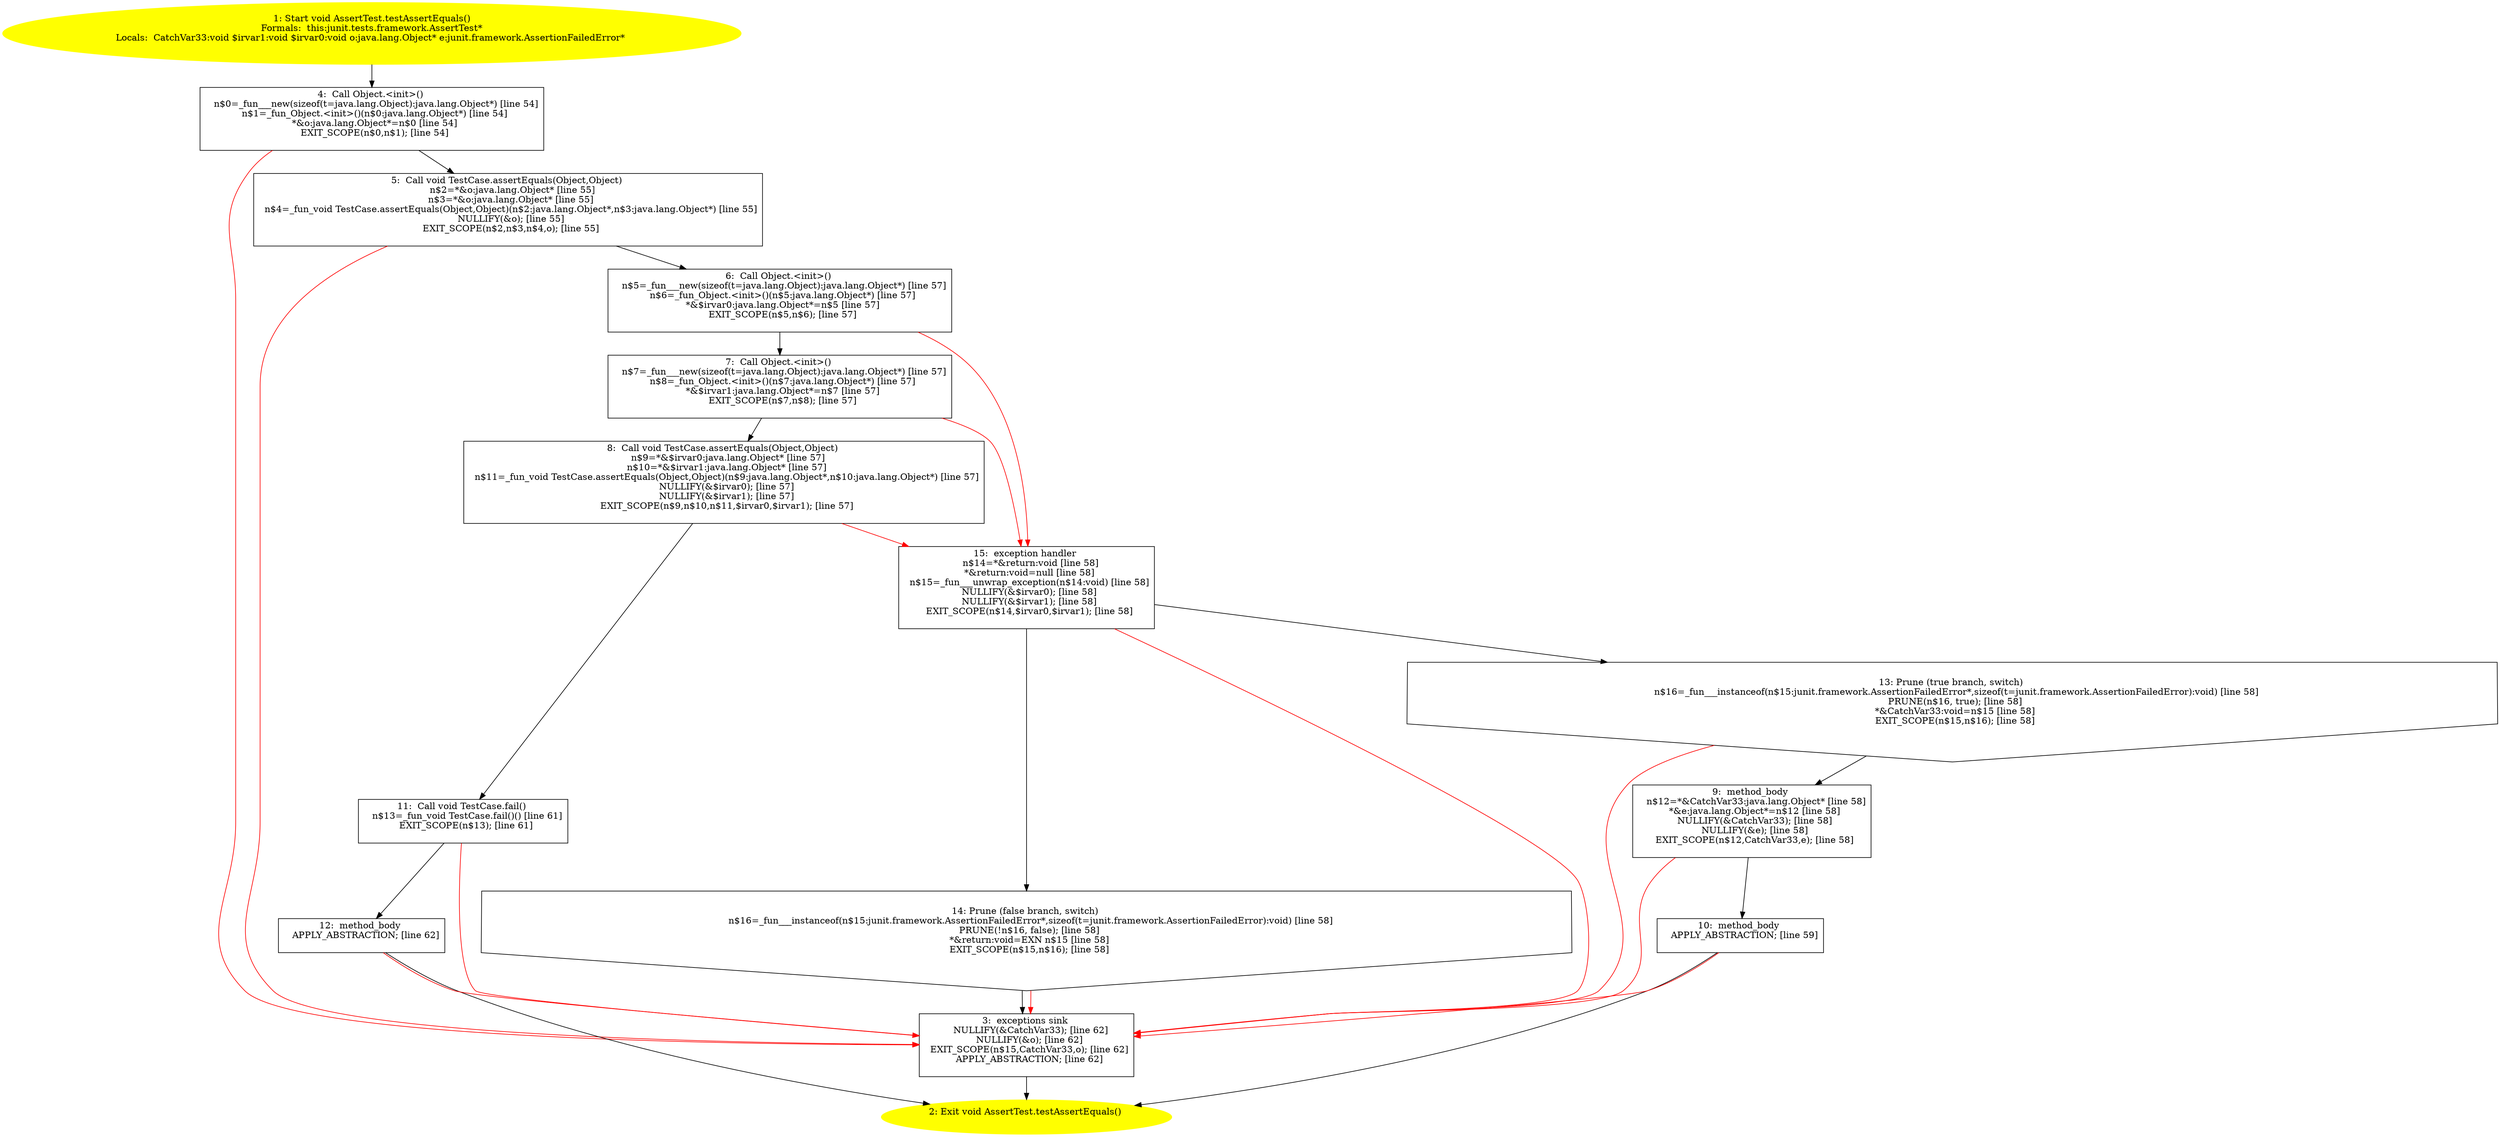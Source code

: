 /* @generated */
digraph cfg {
"junit.tests.framework.AssertTest.testAssertEquals():void.efc4c4f5f565c431c4784040c7855122_1" [label="1: Start void AssertTest.testAssertEquals()\nFormals:  this:junit.tests.framework.AssertTest*\nLocals:  CatchVar33:void $irvar1:void $irvar0:void o:java.lang.Object* e:junit.framework.AssertionFailedError* \n  " color=yellow style=filled]
	

	 "junit.tests.framework.AssertTest.testAssertEquals():void.efc4c4f5f565c431c4784040c7855122_1" -> "junit.tests.framework.AssertTest.testAssertEquals():void.efc4c4f5f565c431c4784040c7855122_4" ;
"junit.tests.framework.AssertTest.testAssertEquals():void.efc4c4f5f565c431c4784040c7855122_2" [label="2: Exit void AssertTest.testAssertEquals() \n  " color=yellow style=filled]
	

"junit.tests.framework.AssertTest.testAssertEquals():void.efc4c4f5f565c431c4784040c7855122_3" [label="3:  exceptions sink \n   NULLIFY(&CatchVar33); [line 62]\n  NULLIFY(&o); [line 62]\n  EXIT_SCOPE(n$15,CatchVar33,o); [line 62]\n  APPLY_ABSTRACTION; [line 62]\n " shape="box"]
	

	 "junit.tests.framework.AssertTest.testAssertEquals():void.efc4c4f5f565c431c4784040c7855122_3" -> "junit.tests.framework.AssertTest.testAssertEquals():void.efc4c4f5f565c431c4784040c7855122_2" ;
"junit.tests.framework.AssertTest.testAssertEquals():void.efc4c4f5f565c431c4784040c7855122_4" [label="4:  Call Object.<init>() \n   n$0=_fun___new(sizeof(t=java.lang.Object):java.lang.Object*) [line 54]\n  n$1=_fun_Object.<init>()(n$0:java.lang.Object*) [line 54]\n  *&o:java.lang.Object*=n$0 [line 54]\n  EXIT_SCOPE(n$0,n$1); [line 54]\n " shape="box"]
	

	 "junit.tests.framework.AssertTest.testAssertEquals():void.efc4c4f5f565c431c4784040c7855122_4" -> "junit.tests.framework.AssertTest.testAssertEquals():void.efc4c4f5f565c431c4784040c7855122_5" ;
	 "junit.tests.framework.AssertTest.testAssertEquals():void.efc4c4f5f565c431c4784040c7855122_4" -> "junit.tests.framework.AssertTest.testAssertEquals():void.efc4c4f5f565c431c4784040c7855122_3" [color="red" ];
"junit.tests.framework.AssertTest.testAssertEquals():void.efc4c4f5f565c431c4784040c7855122_5" [label="5:  Call void TestCase.assertEquals(Object,Object) \n   n$2=*&o:java.lang.Object* [line 55]\n  n$3=*&o:java.lang.Object* [line 55]\n  n$4=_fun_void TestCase.assertEquals(Object,Object)(n$2:java.lang.Object*,n$3:java.lang.Object*) [line 55]\n  NULLIFY(&o); [line 55]\n  EXIT_SCOPE(n$2,n$3,n$4,o); [line 55]\n " shape="box"]
	

	 "junit.tests.framework.AssertTest.testAssertEquals():void.efc4c4f5f565c431c4784040c7855122_5" -> "junit.tests.framework.AssertTest.testAssertEquals():void.efc4c4f5f565c431c4784040c7855122_6" ;
	 "junit.tests.framework.AssertTest.testAssertEquals():void.efc4c4f5f565c431c4784040c7855122_5" -> "junit.tests.framework.AssertTest.testAssertEquals():void.efc4c4f5f565c431c4784040c7855122_3" [color="red" ];
"junit.tests.framework.AssertTest.testAssertEquals():void.efc4c4f5f565c431c4784040c7855122_6" [label="6:  Call Object.<init>() \n   n$5=_fun___new(sizeof(t=java.lang.Object):java.lang.Object*) [line 57]\n  n$6=_fun_Object.<init>()(n$5:java.lang.Object*) [line 57]\n  *&$irvar0:java.lang.Object*=n$5 [line 57]\n  EXIT_SCOPE(n$5,n$6); [line 57]\n " shape="box"]
	

	 "junit.tests.framework.AssertTest.testAssertEquals():void.efc4c4f5f565c431c4784040c7855122_6" -> "junit.tests.framework.AssertTest.testAssertEquals():void.efc4c4f5f565c431c4784040c7855122_7" ;
	 "junit.tests.framework.AssertTest.testAssertEquals():void.efc4c4f5f565c431c4784040c7855122_6" -> "junit.tests.framework.AssertTest.testAssertEquals():void.efc4c4f5f565c431c4784040c7855122_15" [color="red" ];
"junit.tests.framework.AssertTest.testAssertEquals():void.efc4c4f5f565c431c4784040c7855122_7" [label="7:  Call Object.<init>() \n   n$7=_fun___new(sizeof(t=java.lang.Object):java.lang.Object*) [line 57]\n  n$8=_fun_Object.<init>()(n$7:java.lang.Object*) [line 57]\n  *&$irvar1:java.lang.Object*=n$7 [line 57]\n  EXIT_SCOPE(n$7,n$8); [line 57]\n " shape="box"]
	

	 "junit.tests.framework.AssertTest.testAssertEquals():void.efc4c4f5f565c431c4784040c7855122_7" -> "junit.tests.framework.AssertTest.testAssertEquals():void.efc4c4f5f565c431c4784040c7855122_8" ;
	 "junit.tests.framework.AssertTest.testAssertEquals():void.efc4c4f5f565c431c4784040c7855122_7" -> "junit.tests.framework.AssertTest.testAssertEquals():void.efc4c4f5f565c431c4784040c7855122_15" [color="red" ];
"junit.tests.framework.AssertTest.testAssertEquals():void.efc4c4f5f565c431c4784040c7855122_8" [label="8:  Call void TestCase.assertEquals(Object,Object) \n   n$9=*&$irvar0:java.lang.Object* [line 57]\n  n$10=*&$irvar1:java.lang.Object* [line 57]\n  n$11=_fun_void TestCase.assertEquals(Object,Object)(n$9:java.lang.Object*,n$10:java.lang.Object*) [line 57]\n  NULLIFY(&$irvar0); [line 57]\n  NULLIFY(&$irvar1); [line 57]\n  EXIT_SCOPE(n$9,n$10,n$11,$irvar0,$irvar1); [line 57]\n " shape="box"]
	

	 "junit.tests.framework.AssertTest.testAssertEquals():void.efc4c4f5f565c431c4784040c7855122_8" -> "junit.tests.framework.AssertTest.testAssertEquals():void.efc4c4f5f565c431c4784040c7855122_11" ;
	 "junit.tests.framework.AssertTest.testAssertEquals():void.efc4c4f5f565c431c4784040c7855122_8" -> "junit.tests.framework.AssertTest.testAssertEquals():void.efc4c4f5f565c431c4784040c7855122_15" [color="red" ];
"junit.tests.framework.AssertTest.testAssertEquals():void.efc4c4f5f565c431c4784040c7855122_9" [label="9:  method_body \n   n$12=*&CatchVar33:java.lang.Object* [line 58]\n  *&e:java.lang.Object*=n$12 [line 58]\n  NULLIFY(&CatchVar33); [line 58]\n  NULLIFY(&e); [line 58]\n  EXIT_SCOPE(n$12,CatchVar33,e); [line 58]\n " shape="box"]
	

	 "junit.tests.framework.AssertTest.testAssertEquals():void.efc4c4f5f565c431c4784040c7855122_9" -> "junit.tests.framework.AssertTest.testAssertEquals():void.efc4c4f5f565c431c4784040c7855122_10" ;
	 "junit.tests.framework.AssertTest.testAssertEquals():void.efc4c4f5f565c431c4784040c7855122_9" -> "junit.tests.framework.AssertTest.testAssertEquals():void.efc4c4f5f565c431c4784040c7855122_3" [color="red" ];
"junit.tests.framework.AssertTest.testAssertEquals():void.efc4c4f5f565c431c4784040c7855122_10" [label="10:  method_body \n   APPLY_ABSTRACTION; [line 59]\n " shape="box"]
	

	 "junit.tests.framework.AssertTest.testAssertEquals():void.efc4c4f5f565c431c4784040c7855122_10" -> "junit.tests.framework.AssertTest.testAssertEquals():void.efc4c4f5f565c431c4784040c7855122_2" ;
	 "junit.tests.framework.AssertTest.testAssertEquals():void.efc4c4f5f565c431c4784040c7855122_10" -> "junit.tests.framework.AssertTest.testAssertEquals():void.efc4c4f5f565c431c4784040c7855122_3" [color="red" ];
"junit.tests.framework.AssertTest.testAssertEquals():void.efc4c4f5f565c431c4784040c7855122_11" [label="11:  Call void TestCase.fail() \n   n$13=_fun_void TestCase.fail()() [line 61]\n  EXIT_SCOPE(n$13); [line 61]\n " shape="box"]
	

	 "junit.tests.framework.AssertTest.testAssertEquals():void.efc4c4f5f565c431c4784040c7855122_11" -> "junit.tests.framework.AssertTest.testAssertEquals():void.efc4c4f5f565c431c4784040c7855122_12" ;
	 "junit.tests.framework.AssertTest.testAssertEquals():void.efc4c4f5f565c431c4784040c7855122_11" -> "junit.tests.framework.AssertTest.testAssertEquals():void.efc4c4f5f565c431c4784040c7855122_3" [color="red" ];
"junit.tests.framework.AssertTest.testAssertEquals():void.efc4c4f5f565c431c4784040c7855122_12" [label="12:  method_body \n   APPLY_ABSTRACTION; [line 62]\n " shape="box"]
	

	 "junit.tests.framework.AssertTest.testAssertEquals():void.efc4c4f5f565c431c4784040c7855122_12" -> "junit.tests.framework.AssertTest.testAssertEquals():void.efc4c4f5f565c431c4784040c7855122_2" ;
	 "junit.tests.framework.AssertTest.testAssertEquals():void.efc4c4f5f565c431c4784040c7855122_12" -> "junit.tests.framework.AssertTest.testAssertEquals():void.efc4c4f5f565c431c4784040c7855122_3" [color="red" ];
"junit.tests.framework.AssertTest.testAssertEquals():void.efc4c4f5f565c431c4784040c7855122_13" [label="13: Prune (true branch, switch) \n   n$16=_fun___instanceof(n$15:junit.framework.AssertionFailedError*,sizeof(t=junit.framework.AssertionFailedError):void) [line 58]\n  PRUNE(n$16, true); [line 58]\n  *&CatchVar33:void=n$15 [line 58]\n  EXIT_SCOPE(n$15,n$16); [line 58]\n " shape="invhouse"]
	

	 "junit.tests.framework.AssertTest.testAssertEquals():void.efc4c4f5f565c431c4784040c7855122_13" -> "junit.tests.framework.AssertTest.testAssertEquals():void.efc4c4f5f565c431c4784040c7855122_9" ;
	 "junit.tests.framework.AssertTest.testAssertEquals():void.efc4c4f5f565c431c4784040c7855122_13" -> "junit.tests.framework.AssertTest.testAssertEquals():void.efc4c4f5f565c431c4784040c7855122_3" [color="red" ];
"junit.tests.framework.AssertTest.testAssertEquals():void.efc4c4f5f565c431c4784040c7855122_14" [label="14: Prune (false branch, switch) \n   n$16=_fun___instanceof(n$15:junit.framework.AssertionFailedError*,sizeof(t=junit.framework.AssertionFailedError):void) [line 58]\n  PRUNE(!n$16, false); [line 58]\n  *&return:void=EXN n$15 [line 58]\n  EXIT_SCOPE(n$15,n$16); [line 58]\n " shape="invhouse"]
	

	 "junit.tests.framework.AssertTest.testAssertEquals():void.efc4c4f5f565c431c4784040c7855122_14" -> "junit.tests.framework.AssertTest.testAssertEquals():void.efc4c4f5f565c431c4784040c7855122_3" ;
	 "junit.tests.framework.AssertTest.testAssertEquals():void.efc4c4f5f565c431c4784040c7855122_14" -> "junit.tests.framework.AssertTest.testAssertEquals():void.efc4c4f5f565c431c4784040c7855122_3" [color="red" ];
"junit.tests.framework.AssertTest.testAssertEquals():void.efc4c4f5f565c431c4784040c7855122_15" [label="15:  exception handler \n   n$14=*&return:void [line 58]\n  *&return:void=null [line 58]\n  n$15=_fun___unwrap_exception(n$14:void) [line 58]\n  NULLIFY(&$irvar0); [line 58]\n  NULLIFY(&$irvar1); [line 58]\n  EXIT_SCOPE(n$14,$irvar0,$irvar1); [line 58]\n " shape="box"]
	

	 "junit.tests.framework.AssertTest.testAssertEquals():void.efc4c4f5f565c431c4784040c7855122_15" -> "junit.tests.framework.AssertTest.testAssertEquals():void.efc4c4f5f565c431c4784040c7855122_13" ;
	 "junit.tests.framework.AssertTest.testAssertEquals():void.efc4c4f5f565c431c4784040c7855122_15" -> "junit.tests.framework.AssertTest.testAssertEquals():void.efc4c4f5f565c431c4784040c7855122_14" ;
	 "junit.tests.framework.AssertTest.testAssertEquals():void.efc4c4f5f565c431c4784040c7855122_15" -> "junit.tests.framework.AssertTest.testAssertEquals():void.efc4c4f5f565c431c4784040c7855122_3" [color="red" ];
}

